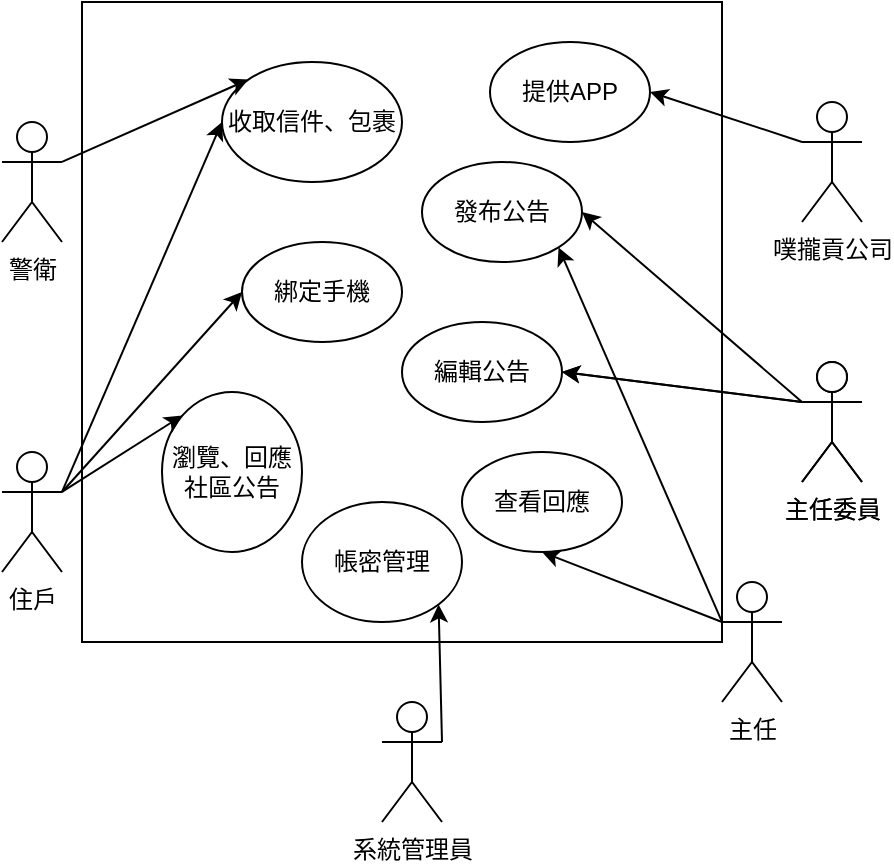 <mxfile>
    <diagram id="KpS5XTJgJFOiZC5S6t7d" name="第1頁">
        <mxGraphModel dx="746" dy="568" grid="1" gridSize="10" guides="1" tooltips="1" connect="1" arrows="1" fold="1" page="1" pageScale="1" pageWidth="827" pageHeight="1169" math="0" shadow="0">
            <root>
                <mxCell id="0"/>
                <mxCell id="1" parent="0"/>
                <mxCell id="2" value="" style="whiteSpace=wrap;html=1;aspect=fixed;" vertex="1" parent="1">
                    <mxGeometry x="170" y="130" width="320" height="320" as="geometry"/>
                </mxCell>
                <mxCell id="3" value="主任委員" style="shape=umlActor;verticalLabelPosition=bottom;verticalAlign=top;html=1;outlineConnect=0;" vertex="1" parent="1">
                    <mxGeometry x="530" y="310" width="30" height="60" as="geometry"/>
                </mxCell>
                <mxCell id="4" value="主任委員" style="shape=umlActor;verticalLabelPosition=bottom;verticalAlign=top;html=1;outlineConnect=0;" vertex="1" parent="1">
                    <mxGeometry x="530" y="310" width="30" height="60" as="geometry"/>
                </mxCell>
                <mxCell id="5" value="噗攏貢公司" style="shape=umlActor;verticalLabelPosition=bottom;verticalAlign=top;html=1;outlineConnect=0;" vertex="1" parent="1">
                    <mxGeometry x="530" y="180" width="30" height="60" as="geometry"/>
                </mxCell>
                <mxCell id="6" value="主任" style="shape=umlActor;verticalLabelPosition=bottom;verticalAlign=top;html=1;outlineConnect=0;" vertex="1" parent="1">
                    <mxGeometry x="490" y="420" width="30" height="60" as="geometry"/>
                </mxCell>
                <mxCell id="7" value="警衛" style="shape=umlActor;verticalLabelPosition=bottom;verticalAlign=top;html=1;outlineConnect=0;" vertex="1" parent="1">
                    <mxGeometry x="130" y="190" width="30" height="60" as="geometry"/>
                </mxCell>
                <mxCell id="8" value="住戶" style="shape=umlActor;verticalLabelPosition=bottom;verticalAlign=top;html=1;outlineConnect=0;" vertex="1" parent="1">
                    <mxGeometry x="130" y="355" width="30" height="60" as="geometry"/>
                </mxCell>
                <mxCell id="9" value="查看回應" style="ellipse;whiteSpace=wrap;html=1;" vertex="1" parent="1">
                    <mxGeometry x="360" y="355" width="80" height="50" as="geometry"/>
                </mxCell>
                <mxCell id="10" value="發布公告" style="ellipse;whiteSpace=wrap;html=1;" vertex="1" parent="1">
                    <mxGeometry x="340" y="210" width="80" height="50" as="geometry"/>
                </mxCell>
                <mxCell id="11" value="綁定手機" style="ellipse;whiteSpace=wrap;html=1;" vertex="1" parent="1">
                    <mxGeometry x="250" y="250" width="80" height="50" as="geometry"/>
                </mxCell>
                <mxCell id="12" value="瀏覽、回應社區公告" style="ellipse;whiteSpace=wrap;html=1;" vertex="1" parent="1">
                    <mxGeometry x="210" y="325" width="70" height="80" as="geometry"/>
                </mxCell>
                <mxCell id="13" value="編輯公告" style="ellipse;whiteSpace=wrap;html=1;" vertex="1" parent="1">
                    <mxGeometry x="330" y="290" width="80" height="50" as="geometry"/>
                </mxCell>
                <mxCell id="14" value="提供APP" style="ellipse;whiteSpace=wrap;html=1;" vertex="1" parent="1">
                    <mxGeometry x="374" y="150" width="80" height="50" as="geometry"/>
                </mxCell>
                <mxCell id="15" value="收取信件、包裹" style="ellipse;whiteSpace=wrap;html=1;" vertex="1" parent="1">
                    <mxGeometry x="240" y="160" width="90" height="60" as="geometry"/>
                </mxCell>
                <mxCell id="16" value="" style="endArrow=classic;html=1;entryX=0;entryY=0.5;entryDx=0;entryDy=0;exitX=1;exitY=0.333;exitDx=0;exitDy=0;exitPerimeter=0;" edge="1" parent="1" source="8" target="15">
                    <mxGeometry width="50" height="50" relative="1" as="geometry">
                        <mxPoint x="250" y="220" as="sourcePoint"/>
                        <mxPoint x="300" y="170" as="targetPoint"/>
                    </mxGeometry>
                </mxCell>
                <mxCell id="17" value="" style="endArrow=classic;html=1;exitX=1;exitY=0.333;exitDx=0;exitDy=0;exitPerimeter=0;entryX=0;entryY=0.5;entryDx=0;entryDy=0;" edge="1" parent="1" source="8" target="11">
                    <mxGeometry width="50" height="50" relative="1" as="geometry">
                        <mxPoint x="430" y="270" as="sourcePoint"/>
                        <mxPoint x="480" y="220" as="targetPoint"/>
                    </mxGeometry>
                </mxCell>
                <mxCell id="18" value="" style="endArrow=classic;html=1;entryX=0;entryY=0;entryDx=0;entryDy=0;exitX=1;exitY=0.333;exitDx=0;exitDy=0;exitPerimeter=0;" edge="1" parent="1" source="8" target="12">
                    <mxGeometry width="50" height="50" relative="1" as="geometry">
                        <mxPoint x="230" y="200" as="sourcePoint"/>
                        <mxPoint x="480" y="220" as="targetPoint"/>
                    </mxGeometry>
                </mxCell>
                <mxCell id="19" value="" style="endArrow=classic;html=1;exitX=1;exitY=0.333;exitDx=0;exitDy=0;exitPerimeter=0;entryX=0;entryY=0;entryDx=0;entryDy=0;" edge="1" parent="1" source="7" target="15">
                    <mxGeometry width="50" height="50" relative="1" as="geometry">
                        <mxPoint x="230" y="380" as="sourcePoint"/>
                        <mxPoint x="280" y="330" as="targetPoint"/>
                    </mxGeometry>
                </mxCell>
                <mxCell id="20" value="" style="endArrow=classic;html=1;entryX=1;entryY=0.5;entryDx=0;entryDy=0;startArrow=none;" edge="1" parent="1" target="10">
                    <mxGeometry width="50" height="50" relative="1" as="geometry">
                        <mxPoint x="530" y="330" as="sourcePoint"/>
                        <mxPoint x="400" y="50" as="targetPoint"/>
                    </mxGeometry>
                </mxCell>
                <mxCell id="21" value="" style="endArrow=classic;html=1;entryX=1;entryY=0.5;entryDx=0;entryDy=0;exitX=0;exitY=0.333;exitDx=0;exitDy=0;exitPerimeter=0;" edge="1" parent="1" source="5" target="14">
                    <mxGeometry width="50" height="50" relative="1" as="geometry">
                        <mxPoint x="430" y="270" as="sourcePoint"/>
                        <mxPoint x="480" y="220" as="targetPoint"/>
                    </mxGeometry>
                </mxCell>
                <mxCell id="22" value="" style="endArrow=classic;html=1;entryX=1;entryY=0.5;entryDx=0;entryDy=0;exitX=0;exitY=0.333;exitDx=0;exitDy=0;exitPerimeter=0;" edge="1" parent="1" source="3" target="13">
                    <mxGeometry width="50" height="50" relative="1" as="geometry">
                        <mxPoint x="470" y="315" as="sourcePoint"/>
                        <mxPoint x="390" y="320" as="targetPoint"/>
                    </mxGeometry>
                </mxCell>
                <mxCell id="23" value="" style="endArrow=classic;html=1;entryX=1;entryY=1;entryDx=0;entryDy=0;exitX=0;exitY=0.333;exitDx=0;exitDy=0;exitPerimeter=0;" edge="1" parent="1" source="6" target="10">
                    <mxGeometry width="50" height="50" relative="1" as="geometry">
                        <mxPoint x="410" y="320" as="sourcePoint"/>
                        <mxPoint x="460" y="270" as="targetPoint"/>
                    </mxGeometry>
                </mxCell>
                <mxCell id="24" value="" style="endArrow=classic;html=1;entryX=1;entryY=0.5;entryDx=0;entryDy=0;exitX=0;exitY=0.333;exitDx=0;exitDy=0;exitPerimeter=0;" edge="1" parent="1" source="4">
                    <mxGeometry width="50" height="50" relative="1" as="geometry">
                        <mxPoint x="470" y="315" as="sourcePoint"/>
                        <mxPoint x="410" y="315" as="targetPoint"/>
                    </mxGeometry>
                </mxCell>
                <mxCell id="25" value="" style="endArrow=classic;html=1;exitX=0;exitY=0.333;exitDx=0;exitDy=0;exitPerimeter=0;entryX=0.5;entryY=1;entryDx=0;entryDy=0;" edge="1" parent="1" source="6" target="9">
                    <mxGeometry width="50" height="50" relative="1" as="geometry">
                        <mxPoint x="340" y="370" as="sourcePoint"/>
                        <mxPoint x="390" y="320" as="targetPoint"/>
                    </mxGeometry>
                </mxCell>
                <mxCell id="26" value="系統管理員" style="shape=umlActor;verticalLabelPosition=bottom;verticalAlign=top;html=1;outlineConnect=0;" vertex="1" parent="1">
                    <mxGeometry x="320" y="480" width="30" height="60" as="geometry"/>
                </mxCell>
                <mxCell id="27" value="帳密管理" style="ellipse;whiteSpace=wrap;html=1;" vertex="1" parent="1">
                    <mxGeometry x="280" y="380" width="80" height="60" as="geometry"/>
                </mxCell>
                <mxCell id="28" value="" style="endArrow=classic;html=1;exitX=1;exitY=0.333;exitDx=0;exitDy=0;exitPerimeter=0;entryX=1;entryY=1;entryDx=0;entryDy=0;" edge="1" parent="1" source="26" target="27">
                    <mxGeometry width="50" height="50" relative="1" as="geometry">
                        <mxPoint x="375" y="510" as="sourcePoint"/>
                        <mxPoint x="425" y="460" as="targetPoint"/>
                    </mxGeometry>
                </mxCell>
            </root>
        </mxGraphModel>
    </diagram>
    <diagram id="morHEVfcVqGV_qZbAAxI" name="第2頁">
        <mxGraphModel dx="746" dy="568" grid="1" gridSize="10" guides="1" tooltips="1" connect="1" arrows="1" fold="1" page="1" pageScale="1" pageWidth="827" pageHeight="1169" math="0" shadow="0">
            <root>
                <mxCell id="0"/>
                <mxCell id="1" parent="0"/>
                <mxCell id="lHy1sxRZxh_baNw6yWJN-1" value="annoucement" style="swimlane;fontStyle=0;childLayout=stackLayout;horizontal=1;startSize=30;horizontalStack=0;resizeParent=1;resizeParentMax=0;resizeLast=0;collapsible=1;marginBottom=0;whiteSpace=wrap;html=1;" vertex="1" parent="1">
                    <mxGeometry x="370" y="190" width="140" height="120" as="geometry"/>
                </mxCell>
                <mxCell id="lHy1sxRZxh_baNw6yWJN-2" value="announcement" style="text;strokeColor=none;fillColor=none;align=left;verticalAlign=middle;spacingLeft=4;spacingRight=4;overflow=hidden;points=[[0,0.5],[1,0.5]];portConstraint=eastwest;rotatable=0;whiteSpace=wrap;html=1;" vertex="1" parent="lHy1sxRZxh_baNw6yWJN-1">
                    <mxGeometry y="30" width="140" height="30" as="geometry"/>
                </mxCell>
                <mxCell id="lHy1sxRZxh_baNw6yWJN-3" value="title" style="text;strokeColor=none;fillColor=none;align=left;verticalAlign=middle;spacingLeft=4;spacingRight=4;overflow=hidden;points=[[0,0.5],[1,0.5]];portConstraint=eastwest;rotatable=0;whiteSpace=wrap;html=1;" vertex="1" parent="lHy1sxRZxh_baNw6yWJN-1">
                    <mxGeometry y="60" width="140" height="30" as="geometry"/>
                </mxCell>
                <mxCell id="lHy1sxRZxh_baNw6yWJN-4" value="content" style="text;strokeColor=none;fillColor=none;align=left;verticalAlign=middle;spacingLeft=4;spacingRight=4;overflow=hidden;points=[[0,0.5],[1,0.5]];portConstraint=eastwest;rotatable=0;whiteSpace=wrap;html=1;" vertex="1" parent="lHy1sxRZxh_baNw6yWJN-1">
                    <mxGeometry y="90" width="140" height="30" as="geometry"/>
                </mxCell>
                <mxCell id="lHy1sxRZxh_baNw6yWJN-5" value="user" style="swimlane;fontStyle=0;childLayout=stackLayout;horizontal=1;startSize=30;horizontalStack=0;resizeParent=1;resizeParentMax=0;resizeLast=0;collapsible=1;marginBottom=0;whiteSpace=wrap;html=1;" vertex="1" parent="1">
                    <mxGeometry x="70" y="190" width="140" height="120" as="geometry"/>
                </mxCell>
                <mxCell id="lHy1sxRZxh_baNw6yWJN-6" value="user_Id" style="text;strokeColor=none;fillColor=none;align=left;verticalAlign=middle;spacingLeft=4;spacingRight=4;overflow=hidden;points=[[0,0.5],[1,0.5]];portConstraint=eastwest;rotatable=0;whiteSpace=wrap;html=1;" vertex="1" parent="lHy1sxRZxh_baNw6yWJN-5">
                    <mxGeometry y="30" width="140" height="30" as="geometry"/>
                </mxCell>
                <mxCell id="lHy1sxRZxh_baNw6yWJN-7" value="name" style="text;strokeColor=none;fillColor=none;align=left;verticalAlign=middle;spacingLeft=4;spacingRight=4;overflow=hidden;points=[[0,0.5],[1,0.5]];portConstraint=eastwest;rotatable=0;whiteSpace=wrap;html=1;" vertex="1" parent="lHy1sxRZxh_baNw6yWJN-5">
                    <mxGeometry y="60" width="140" height="30" as="geometry"/>
                </mxCell>
                <mxCell id="lHy1sxRZxh_baNw6yWJN-8" value="phone_number" style="text;strokeColor=none;fillColor=none;align=left;verticalAlign=middle;spacingLeft=4;spacingRight=4;overflow=hidden;points=[[0,0.5],[1,0.5]];portConstraint=eastwest;rotatable=0;whiteSpace=wrap;html=1;" vertex="1" parent="lHy1sxRZxh_baNw6yWJN-5">
                    <mxGeometry y="90" width="140" height="30" as="geometry"/>
                </mxCell>
                <mxCell id="lHy1sxRZxh_baNw6yWJN-9" value="parcel" style="swimlane;fontStyle=0;childLayout=stackLayout;horizontal=1;startSize=30;horizontalStack=0;resizeParent=1;resizeParentMax=0;resizeLast=0;collapsible=1;marginBottom=0;whiteSpace=wrap;html=1;" vertex="1" parent="1">
                    <mxGeometry x="370" y="340" width="140" height="150" as="geometry"/>
                </mxCell>
                <mxCell id="lHy1sxRZxh_baNw6yWJN-10" value="parcel_Id" style="text;strokeColor=none;fillColor=none;align=left;verticalAlign=middle;spacingLeft=4;spacingRight=4;overflow=hidden;points=[[0,0.5],[1,0.5]];portConstraint=eastwest;rotatable=0;whiteSpace=wrap;html=1;" vertex="1" parent="lHy1sxRZxh_baNw6yWJN-9">
                    <mxGeometry y="30" width="140" height="30" as="geometry"/>
                </mxCell>
                <mxCell id="lHy1sxRZxh_baNw6yWJN-11" value="recipient" style="text;strokeColor=none;fillColor=none;align=left;verticalAlign=middle;spacingLeft=4;spacingRight=4;overflow=hidden;points=[[0,0.5],[1,0.5]];portConstraint=eastwest;rotatable=0;whiteSpace=wrap;html=1;" vertex="1" parent="lHy1sxRZxh_baNw6yWJN-9">
                    <mxGeometry y="60" width="140" height="30" as="geometry"/>
                </mxCell>
                <mxCell id="lHy1sxRZxh_baNw6yWJN-12" value="arrival_time" style="text;strokeColor=none;fillColor=none;align=left;verticalAlign=middle;spacingLeft=4;spacingRight=4;overflow=hidden;points=[[0,0.5],[1,0.5]];portConstraint=eastwest;rotatable=0;whiteSpace=wrap;html=1;" vertex="1" parent="lHy1sxRZxh_baNw6yWJN-9">
                    <mxGeometry y="90" width="140" height="30" as="geometry"/>
                </mxCell>
                <mxCell id="lHy1sxRZxh_baNw6yWJN-13" value="satus" style="text;strokeColor=none;fillColor=none;align=left;verticalAlign=middle;spacingLeft=4;spacingRight=4;overflow=hidden;points=[[0,0.5],[1,0.5]];portConstraint=eastwest;rotatable=0;whiteSpace=wrap;html=1;" vertex="1" parent="lHy1sxRZxh_baNw6yWJN-9">
                    <mxGeometry y="120" width="140" height="30" as="geometry"/>
                </mxCell>
                <mxCell id="lHy1sxRZxh_baNw6yWJN-14" value="guard" style="swimlane;fontStyle=0;childLayout=stackLayout;horizontal=1;startSize=30;horizontalStack=0;resizeParent=1;resizeParentMax=0;resizeLast=0;collapsible=1;marginBottom=0;whiteSpace=wrap;html=1;" vertex="1" parent="1">
                    <mxGeometry x="70" y="390" width="140" height="90" as="geometry"/>
                </mxCell>
                <mxCell id="lHy1sxRZxh_baNw6yWJN-15" value="guard_Id" style="text;strokeColor=none;fillColor=none;align=left;verticalAlign=middle;spacingLeft=4;spacingRight=4;overflow=hidden;points=[[0,0.5],[1,0.5]];portConstraint=eastwest;rotatable=0;whiteSpace=wrap;html=1;" vertex="1" parent="lHy1sxRZxh_baNw6yWJN-14">
                    <mxGeometry y="30" width="140" height="30" as="geometry"/>
                </mxCell>
                <mxCell id="lHy1sxRZxh_baNw6yWJN-16" value="name" style="text;strokeColor=none;fillColor=none;align=left;verticalAlign=middle;spacingLeft=4;spacingRight=4;overflow=hidden;points=[[0,0.5],[1,0.5]];portConstraint=eastwest;rotatable=0;whiteSpace=wrap;html=1;" vertex="1" parent="lHy1sxRZxh_baNw6yWJN-14">
                    <mxGeometry y="60" width="140" height="30" as="geometry"/>
                </mxCell>
                <mxCell id="lHy1sxRZxh_baNw6yWJN-17" value="" style="endArrow=none;html=1;entryX=0;entryY=0;entryDx=0;entryDy=0;entryPerimeter=0;exitX=1.014;exitY=-0.033;exitDx=0;exitDy=0;exitPerimeter=0;" edge="1" parent="1" source="lHy1sxRZxh_baNw6yWJN-7" target="lHy1sxRZxh_baNw6yWJN-3">
                    <mxGeometry width="50" height="50" relative="1" as="geometry">
                        <mxPoint x="210" y="260" as="sourcePoint"/>
                        <mxPoint x="260" y="210" as="targetPoint"/>
                    </mxGeometry>
                </mxCell>
                <mxCell id="lHy1sxRZxh_baNw6yWJN-18" value="" style="endArrow=none;html=1;exitX=0.5;exitY=0;exitDx=0;exitDy=0;entryX=0.493;entryY=0.967;entryDx=0;entryDy=0;entryPerimeter=0;" edge="1" parent="1" source="lHy1sxRZxh_baNw6yWJN-14" target="lHy1sxRZxh_baNw6yWJN-8">
                    <mxGeometry width="50" height="50" relative="1" as="geometry">
                        <mxPoint x="400" y="630" as="sourcePoint"/>
                        <mxPoint x="450" y="580" as="targetPoint"/>
                    </mxGeometry>
                </mxCell>
                <mxCell id="lHy1sxRZxh_baNw6yWJN-19" value="" style="endArrow=none;html=1;exitX=1;exitY=0;exitDx=0;exitDy=0;entryX=0.021;entryY=1.033;entryDx=0;entryDy=0;entryPerimeter=0;" edge="1" parent="1" source="lHy1sxRZxh_baNw6yWJN-14" target="lHy1sxRZxh_baNw6yWJN-4">
                    <mxGeometry width="50" height="50" relative="1" as="geometry">
                        <mxPoint x="340" y="610" as="sourcePoint"/>
                        <mxPoint x="390" y="560" as="targetPoint"/>
                    </mxGeometry>
                </mxCell>
                <mxCell id="lHy1sxRZxh_baNw6yWJN-20" value="" style="endArrow=none;html=1;exitX=0.986;exitY=-0.033;exitDx=0;exitDy=0;exitPerimeter=0;entryX=0;entryY=0.5;entryDx=0;entryDy=0;" edge="1" parent="1" source="lHy1sxRZxh_baNw6yWJN-16" target="lHy1sxRZxh_baNw6yWJN-12">
                    <mxGeometry width="50" height="50" relative="1" as="geometry">
                        <mxPoint x="580" y="585" as="sourcePoint"/>
                        <mxPoint x="630" y="535" as="targetPoint"/>
                    </mxGeometry>
                </mxCell>
                <mxCell id="lHy1sxRZxh_baNw6yWJN-21" value="0..." style="text;html=1;strokeColor=none;fillColor=none;align=center;verticalAlign=middle;whiteSpace=wrap;rounded=0;" vertex="1" parent="1">
                    <mxGeometry x="320" y="440" width="60" height="30" as="geometry"/>
                </mxCell>
                <mxCell id="lHy1sxRZxh_baNw6yWJN-22" value="0..." style="text;html=1;strokeColor=none;fillColor=none;align=center;verticalAlign=middle;whiteSpace=wrap;rounded=0;" vertex="1" parent="1">
                    <mxGeometry x="130" y="360" width="60" height="30" as="geometry"/>
                </mxCell>
                <mxCell id="lHy1sxRZxh_baNw6yWJN-23" value="1" style="text;html=1;strokeColor=none;fillColor=none;align=center;verticalAlign=middle;whiteSpace=wrap;rounded=0;" vertex="1" parent="1">
                    <mxGeometry x="320" y="290" width="60" height="30" as="geometry"/>
                </mxCell>
                <mxCell id="lHy1sxRZxh_baNw6yWJN-24" value="1" style="text;html=1;strokeColor=none;fillColor=none;align=center;verticalAlign=middle;whiteSpace=wrap;rounded=0;" vertex="1" parent="1">
                    <mxGeometry x="120" y="310" width="60" height="30" as="geometry"/>
                </mxCell>
                <mxCell id="lHy1sxRZxh_baNw6yWJN-25" value="1" style="text;html=1;strokeColor=none;fillColor=none;align=center;verticalAlign=middle;whiteSpace=wrap;rounded=0;" vertex="1" parent="1">
                    <mxGeometry x="200" y="420" width="60" height="30" as="geometry"/>
                </mxCell>
            </root>
        </mxGraphModel>
    </diagram>
</mxfile>